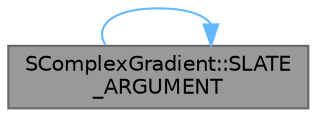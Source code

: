digraph "SComplexGradient::SLATE_ARGUMENT"
{
 // INTERACTIVE_SVG=YES
 // LATEX_PDF_SIZE
  bgcolor="transparent";
  edge [fontname=Helvetica,fontsize=10,labelfontname=Helvetica,labelfontsize=10];
  node [fontname=Helvetica,fontsize=10,shape=box,height=0.2,width=0.4];
  rankdir="RL";
  Node1 [id="Node000001",label="SComplexGradient::SLATE\l_ARGUMENT",height=0.2,width=0.4,color="gray40", fillcolor="grey60", style="filled", fontcolor="black",tooltip="Horizontal or vertical gradient."];
  Node1 -> Node1 [id="edge1_Node000001_Node000001",dir="back",color="steelblue1",style="solid",tooltip=" "];
}
